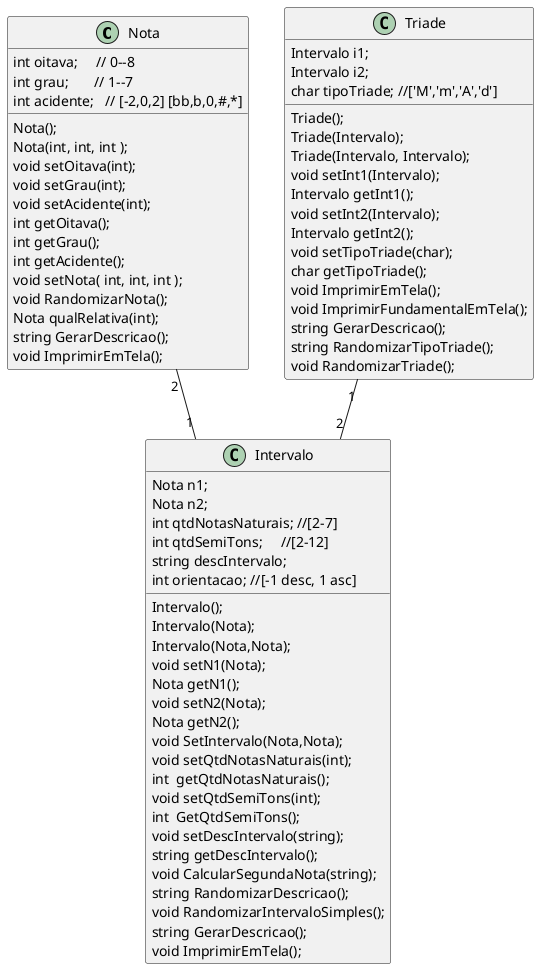 @startuml

Nota "2"--"1" Intervalo 
Triade "1" -- "2" Intervalo

class Nota {
    Nota(); 
    Nota(int, int, int ); 
    void setOitava(int);
    void setGrau(int);
    void setAcidente(int);
    int getOitava();
    int getGrau();
    int getAcidente();
    void setNota( int, int, int ); 
    void RandomizarNota();
    Nota qualRelativa(int);
    string GerarDescricao();
    void ImprimirEmTela();
    int oitava;     // 0--8 
    int grau;       // 1--7 
    int acidente;   // [-2,0,2] [bb,b,0,#,*]
}

class Intervalo {
    Intervalo();
    Intervalo(Nota);
    Intervalo(Nota,Nota);
    void setN1(Nota);
    Nota getN1();
    void setN2(Nota);
    Nota getN2();
    void SetIntervalo(Nota,Nota);
    void setQtdNotasNaturais(int);
    int  getQtdNotasNaturais();
    void setQtdSemiTons(int);
    int  GetQtdSemiTons();
    void setDescIntervalo(string);
    string getDescIntervalo();
    void CalcularSegundaNota(string); 
    string RandomizarDescricao();
    void RandomizarIntervaloSimples();
    string GerarDescricao();
    void ImprimirEmTela();
    Nota n1;
    Nota n2;
    int qtdNotasNaturais; //[2-7]
    int qtdSemiTons;     //[2-12]
    string descIntervalo; 
    int orientacao; //[-1 desc, 1 asc]
}

class Triade{
    Triade();
    Triade(Intervalo);
    Triade(Intervalo, Intervalo);
    void setInt1(Intervalo);
    Intervalo getInt1();
    void setInt2(Intervalo);
    Intervalo getInt2();
    void setTipoTriade(char);
    char getTipoTriade();
    void ImprimirEmTela();
    void ImprimirFundamentalEmTela();
    string GerarDescricao();
    string RandomizarTipoTriade();
    void RandomizarTriade();
    Intervalo i1;
    Intervalo i2;
    char tipoTriade; //['M','m','A','d']
}

@enduml
